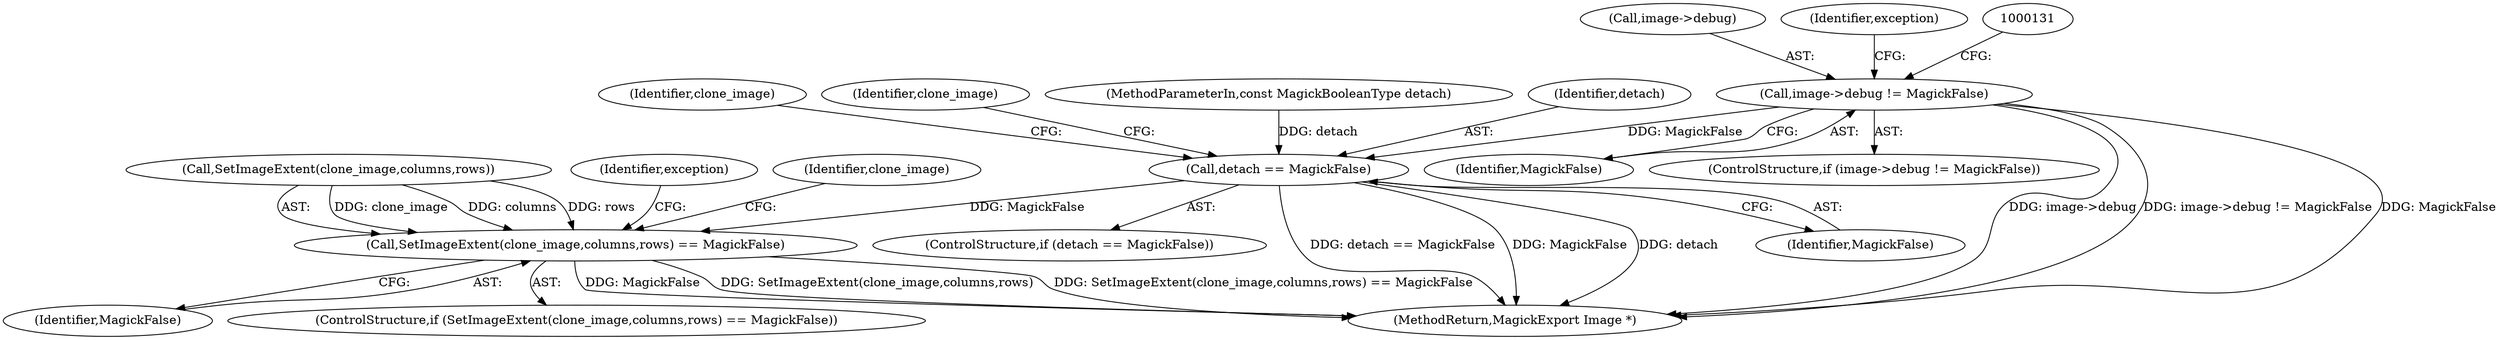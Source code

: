 digraph "0_ImageMagick_01843366d6a7b96e22ad7bb67f3df7d9fd4d5d74@pointer" {
"1000125" [label="(Call,image->debug != MagickFalse)"];
"1000472" [label="(Call,detach == MagickFalse)"];
"1000825" [label="(Call,SetImageExtent(clone_image,columns,rows) == MagickFalse)"];
"1000830" [label="(Identifier,MagickFalse)"];
"1000477" [label="(Identifier,clone_image)"];
"1000126" [label="(Call,image->debug)"];
"1000487" [label="(Identifier,clone_image)"];
"1000106" [label="(MethodParameterIn,const MagickBooleanType detach)"];
"1000826" [label="(Call,SetImageExtent(clone_image,columns,rows))"];
"1000141" [label="(Identifier,exception)"];
"1000833" [label="(Identifier,exception)"];
"1000129" [label="(Identifier,MagickFalse)"];
"1000471" [label="(ControlStructure,if (detach == MagickFalse))"];
"1000125" [label="(Call,image->debug != MagickFalse)"];
"1000473" [label="(Identifier,detach)"];
"1000124" [label="(ControlStructure,if (image->debug != MagickFalse))"];
"1000844" [label="(MethodReturn,MagickExport Image *)"];
"1000824" [label="(ControlStructure,if (SetImageExtent(clone_image,columns,rows) == MagickFalse))"];
"1000474" [label="(Identifier,MagickFalse)"];
"1000843" [label="(Identifier,clone_image)"];
"1000825" [label="(Call,SetImageExtent(clone_image,columns,rows) == MagickFalse)"];
"1000472" [label="(Call,detach == MagickFalse)"];
"1000125" -> "1000124"  [label="AST: "];
"1000125" -> "1000129"  [label="CFG: "];
"1000126" -> "1000125"  [label="AST: "];
"1000129" -> "1000125"  [label="AST: "];
"1000131" -> "1000125"  [label="CFG: "];
"1000141" -> "1000125"  [label="CFG: "];
"1000125" -> "1000844"  [label="DDG: image->debug"];
"1000125" -> "1000844"  [label="DDG: image->debug != MagickFalse"];
"1000125" -> "1000844"  [label="DDG: MagickFalse"];
"1000125" -> "1000472"  [label="DDG: MagickFalse"];
"1000472" -> "1000471"  [label="AST: "];
"1000472" -> "1000474"  [label="CFG: "];
"1000473" -> "1000472"  [label="AST: "];
"1000474" -> "1000472"  [label="AST: "];
"1000477" -> "1000472"  [label="CFG: "];
"1000487" -> "1000472"  [label="CFG: "];
"1000472" -> "1000844"  [label="DDG: detach == MagickFalse"];
"1000472" -> "1000844"  [label="DDG: MagickFalse"];
"1000472" -> "1000844"  [label="DDG: detach"];
"1000106" -> "1000472"  [label="DDG: detach"];
"1000472" -> "1000825"  [label="DDG: MagickFalse"];
"1000825" -> "1000824"  [label="AST: "];
"1000825" -> "1000830"  [label="CFG: "];
"1000826" -> "1000825"  [label="AST: "];
"1000830" -> "1000825"  [label="AST: "];
"1000833" -> "1000825"  [label="CFG: "];
"1000843" -> "1000825"  [label="CFG: "];
"1000825" -> "1000844"  [label="DDG: MagickFalse"];
"1000825" -> "1000844"  [label="DDG: SetImageExtent(clone_image,columns,rows)"];
"1000825" -> "1000844"  [label="DDG: SetImageExtent(clone_image,columns,rows) == MagickFalse"];
"1000826" -> "1000825"  [label="DDG: clone_image"];
"1000826" -> "1000825"  [label="DDG: columns"];
"1000826" -> "1000825"  [label="DDG: rows"];
}
